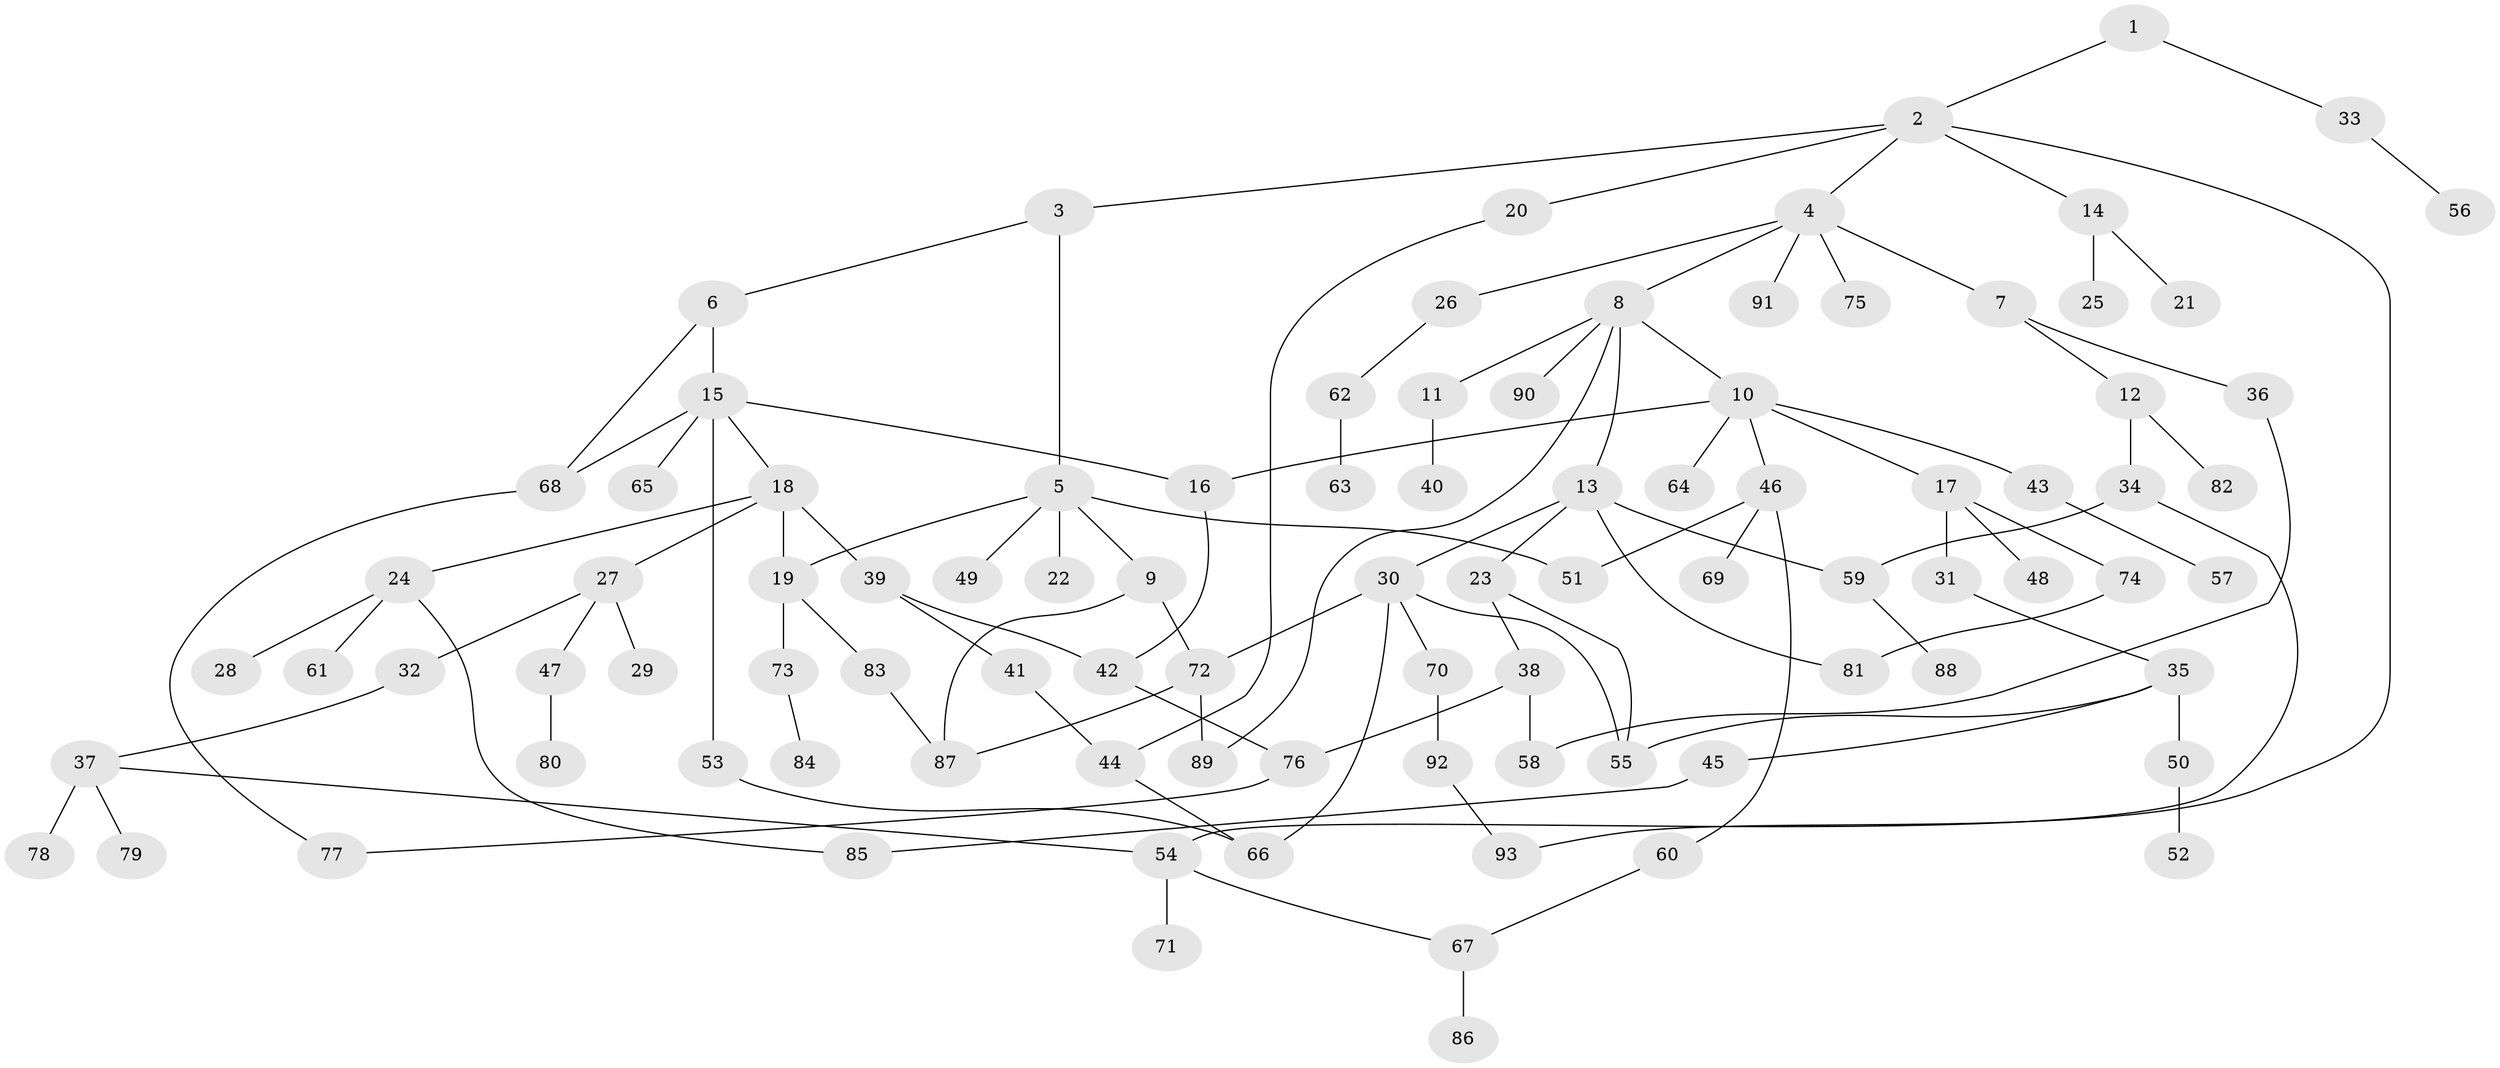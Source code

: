 // Generated by graph-tools (version 1.1) at 2025/49/03/09/25 03:49:26]
// undirected, 93 vertices, 115 edges
graph export_dot {
graph [start="1"]
  node [color=gray90,style=filled];
  1;
  2;
  3;
  4;
  5;
  6;
  7;
  8;
  9;
  10;
  11;
  12;
  13;
  14;
  15;
  16;
  17;
  18;
  19;
  20;
  21;
  22;
  23;
  24;
  25;
  26;
  27;
  28;
  29;
  30;
  31;
  32;
  33;
  34;
  35;
  36;
  37;
  38;
  39;
  40;
  41;
  42;
  43;
  44;
  45;
  46;
  47;
  48;
  49;
  50;
  51;
  52;
  53;
  54;
  55;
  56;
  57;
  58;
  59;
  60;
  61;
  62;
  63;
  64;
  65;
  66;
  67;
  68;
  69;
  70;
  71;
  72;
  73;
  74;
  75;
  76;
  77;
  78;
  79;
  80;
  81;
  82;
  83;
  84;
  85;
  86;
  87;
  88;
  89;
  90;
  91;
  92;
  93;
  1 -- 2;
  1 -- 33;
  2 -- 3;
  2 -- 4;
  2 -- 14;
  2 -- 20;
  2 -- 93;
  3 -- 5;
  3 -- 6;
  4 -- 7;
  4 -- 8;
  4 -- 26;
  4 -- 75;
  4 -- 91;
  5 -- 9;
  5 -- 19;
  5 -- 22;
  5 -- 49;
  5 -- 51;
  6 -- 15;
  6 -- 68;
  7 -- 12;
  7 -- 36;
  8 -- 10;
  8 -- 11;
  8 -- 13;
  8 -- 89;
  8 -- 90;
  9 -- 72;
  9 -- 87;
  10 -- 17;
  10 -- 43;
  10 -- 46;
  10 -- 64;
  10 -- 16;
  11 -- 40;
  12 -- 34;
  12 -- 82;
  13 -- 23;
  13 -- 30;
  13 -- 59;
  13 -- 81;
  14 -- 21;
  14 -- 25;
  15 -- 16;
  15 -- 18;
  15 -- 53;
  15 -- 65;
  15 -- 68;
  16 -- 42;
  17 -- 31;
  17 -- 48;
  17 -- 74;
  18 -- 24;
  18 -- 27;
  18 -- 39;
  18 -- 19;
  19 -- 73;
  19 -- 83;
  20 -- 44;
  23 -- 38;
  23 -- 55;
  24 -- 28;
  24 -- 61;
  24 -- 85;
  26 -- 62;
  27 -- 29;
  27 -- 32;
  27 -- 47;
  30 -- 55;
  30 -- 66;
  30 -- 70;
  30 -- 72;
  31 -- 35;
  32 -- 37;
  33 -- 56;
  34 -- 59;
  34 -- 54;
  35 -- 45;
  35 -- 50;
  35 -- 55;
  36 -- 58;
  37 -- 54;
  37 -- 78;
  37 -- 79;
  38 -- 76;
  38 -- 58;
  39 -- 41;
  39 -- 42;
  41 -- 44;
  42 -- 76;
  43 -- 57;
  44 -- 66;
  45 -- 85;
  46 -- 51;
  46 -- 60;
  46 -- 69;
  47 -- 80;
  50 -- 52;
  53 -- 66;
  54 -- 71;
  54 -- 67;
  59 -- 88;
  60 -- 67;
  62 -- 63;
  67 -- 86;
  68 -- 77;
  70 -- 92;
  72 -- 87;
  72 -- 89;
  73 -- 84;
  74 -- 81;
  76 -- 77;
  83 -- 87;
  92 -- 93;
}
